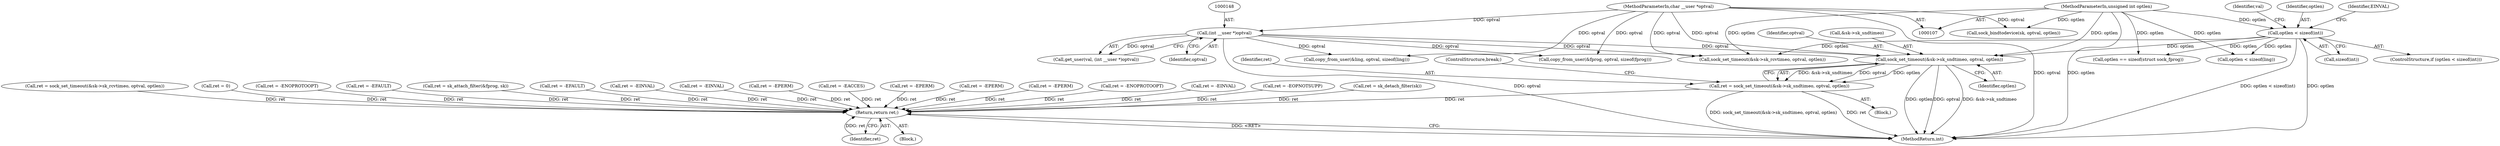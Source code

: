 digraph "0_linux_82981930125abfd39d7c8378a9cfdf5e1be2002b_0@pointer" {
"1000560" [label="(Call,sock_set_timeout(&sk->sk_sndtimeo, optval, optlen))"];
"1000147" [label="(Call,(int __user *)optval)"];
"1000111" [label="(MethodParameterIn,char __user *optval)"];
"1000137" [label="(Call,optlen < sizeof(int))"];
"1000112" [label="(MethodParameterIn,unsigned int optlen)"];
"1000558" [label="(Call,ret = sock_set_timeout(&sk->sk_sndtimeo, optval, optlen))"];
"1000680" [label="(Return,return ret;)"];
"1000673" [label="(Call,ret = -ENOPROTOOPT)"];
"1000558" [label="(Call,ret = sock_set_timeout(&sk->sk_sndtimeo, optval, optlen))"];
"1000569" [label="(Call,ret = -EINVAL)"];
"1000137" [label="(Call,optlen < sizeof(int))"];
"1000136" [label="(ControlStructure,if (optlen < sizeof(int)))"];
"1000561" [label="(Call,&sk->sk_sndtimeo)"];
"1000143" [label="(Identifier,EINVAL)"];
"1000681" [label="(Identifier,ret)"];
"1000146" [label="(Identifier,val)"];
"1000661" [label="(Call,ret = -EOPNOTSUPP)"];
"1000682" [label="(MethodReturn,int)"];
"1000113" [label="(Block,)"];
"1000559" [label="(Identifier,ret)"];
"1000145" [label="(Call,get_user(val, (int __user *)optval))"];
"1000585" [label="(Call,copy_from_user(&fprog, optval, sizeof(fprog)))"];
"1000132" [label="(Call,sock_bindtodevice(sk, optval, optlen))"];
"1000566" [label="(Identifier,optlen)"];
"1000680" [label="(Return,return ret;)"];
"1000111" [label="(MethodParameterIn,char __user *optval)"];
"1000567" [label="(ControlStructure,break;)"];
"1000600" [label="(Call,ret = sk_detach_filter(sk))"];
"1000574" [label="(Call,optlen == sizeof(struct sock_fprog))"];
"1000547" [label="(Call,ret = sock_set_timeout(&sk->sk_rcvtimeo, optval, optlen))"];
"1000124" [label="(Call,ret = 0)"];
"1000195" [label="(Call,ret = -ENOPROTOOPT)"];
"1000163" [label="(Block,)"];
"1000112" [label="(MethodParameterIn,unsigned int optlen)"];
"1000147" [label="(Call,(int __user *)optval)"];
"1000580" [label="(Call,ret = -EFAULT)"];
"1000592" [label="(Call,ret = sk_attach_filter(&fprog, sk))"];
"1000359" [label="(Call,optlen < sizeof(ling))"];
"1000377" [label="(Call,ret = -EFAULT)"];
"1000481" [label="(Call,ret = -EINVAL)"];
"1000560" [label="(Call,sock_set_timeout(&sk->sk_sndtimeo, optval, optlen))"];
"1000364" [label="(Call,ret = -EINVAL)"];
"1000139" [label="(Call,sizeof(int))"];
"1000627" [label="(Call,ret = -EPERM)"];
"1000171" [label="(Call,ret = -EACCES)"];
"1000370" [label="(Call,copy_from_user(&ling, optval, sizeof(ling)))"];
"1000352" [label="(Call,ret = -EPERM)"];
"1000549" [label="(Call,sock_set_timeout(&sk->sk_rcvtimeo, optval, optlen))"];
"1000149" [label="(Identifier,optval)"];
"1000138" [label="(Identifier,optlen)"];
"1000254" [label="(Call,ret = -EPERM)"];
"1000300" [label="(Call,ret = -EPERM)"];
"1000565" [label="(Identifier,optval)"];
"1000560" -> "1000558"  [label="AST: "];
"1000560" -> "1000566"  [label="CFG: "];
"1000561" -> "1000560"  [label="AST: "];
"1000565" -> "1000560"  [label="AST: "];
"1000566" -> "1000560"  [label="AST: "];
"1000558" -> "1000560"  [label="CFG: "];
"1000560" -> "1000682"  [label="DDG: optlen"];
"1000560" -> "1000682"  [label="DDG: optval"];
"1000560" -> "1000682"  [label="DDG: &sk->sk_sndtimeo"];
"1000560" -> "1000558"  [label="DDG: &sk->sk_sndtimeo"];
"1000560" -> "1000558"  [label="DDG: optval"];
"1000560" -> "1000558"  [label="DDG: optlen"];
"1000147" -> "1000560"  [label="DDG: optval"];
"1000111" -> "1000560"  [label="DDG: optval"];
"1000137" -> "1000560"  [label="DDG: optlen"];
"1000112" -> "1000560"  [label="DDG: optlen"];
"1000147" -> "1000145"  [label="AST: "];
"1000147" -> "1000149"  [label="CFG: "];
"1000148" -> "1000147"  [label="AST: "];
"1000149" -> "1000147"  [label="AST: "];
"1000145" -> "1000147"  [label="CFG: "];
"1000147" -> "1000682"  [label="DDG: optval"];
"1000147" -> "1000145"  [label="DDG: optval"];
"1000111" -> "1000147"  [label="DDG: optval"];
"1000147" -> "1000370"  [label="DDG: optval"];
"1000147" -> "1000549"  [label="DDG: optval"];
"1000147" -> "1000585"  [label="DDG: optval"];
"1000111" -> "1000107"  [label="AST: "];
"1000111" -> "1000682"  [label="DDG: optval"];
"1000111" -> "1000132"  [label="DDG: optval"];
"1000111" -> "1000370"  [label="DDG: optval"];
"1000111" -> "1000549"  [label="DDG: optval"];
"1000111" -> "1000585"  [label="DDG: optval"];
"1000137" -> "1000136"  [label="AST: "];
"1000137" -> "1000139"  [label="CFG: "];
"1000138" -> "1000137"  [label="AST: "];
"1000139" -> "1000137"  [label="AST: "];
"1000143" -> "1000137"  [label="CFG: "];
"1000146" -> "1000137"  [label="CFG: "];
"1000137" -> "1000682"  [label="DDG: optlen"];
"1000137" -> "1000682"  [label="DDG: optlen < sizeof(int)"];
"1000112" -> "1000137"  [label="DDG: optlen"];
"1000137" -> "1000359"  [label="DDG: optlen"];
"1000137" -> "1000549"  [label="DDG: optlen"];
"1000137" -> "1000574"  [label="DDG: optlen"];
"1000112" -> "1000107"  [label="AST: "];
"1000112" -> "1000682"  [label="DDG: optlen"];
"1000112" -> "1000132"  [label="DDG: optlen"];
"1000112" -> "1000359"  [label="DDG: optlen"];
"1000112" -> "1000549"  [label="DDG: optlen"];
"1000112" -> "1000574"  [label="DDG: optlen"];
"1000558" -> "1000163"  [label="AST: "];
"1000559" -> "1000558"  [label="AST: "];
"1000567" -> "1000558"  [label="CFG: "];
"1000558" -> "1000682"  [label="DDG: sock_set_timeout(&sk->sk_sndtimeo, optval, optlen)"];
"1000558" -> "1000682"  [label="DDG: ret"];
"1000558" -> "1000680"  [label="DDG: ret"];
"1000680" -> "1000113"  [label="AST: "];
"1000680" -> "1000681"  [label="CFG: "];
"1000681" -> "1000680"  [label="AST: "];
"1000682" -> "1000680"  [label="CFG: "];
"1000680" -> "1000682"  [label="DDG: <RET>"];
"1000681" -> "1000680"  [label="DDG: ret"];
"1000364" -> "1000680"  [label="DDG: ret"];
"1000547" -> "1000680"  [label="DDG: ret"];
"1000171" -> "1000680"  [label="DDG: ret"];
"1000124" -> "1000680"  [label="DDG: ret"];
"1000254" -> "1000680"  [label="DDG: ret"];
"1000661" -> "1000680"  [label="DDG: ret"];
"1000352" -> "1000680"  [label="DDG: ret"];
"1000627" -> "1000680"  [label="DDG: ret"];
"1000300" -> "1000680"  [label="DDG: ret"];
"1000673" -> "1000680"  [label="DDG: ret"];
"1000580" -> "1000680"  [label="DDG: ret"];
"1000195" -> "1000680"  [label="DDG: ret"];
"1000592" -> "1000680"  [label="DDG: ret"];
"1000600" -> "1000680"  [label="DDG: ret"];
"1000481" -> "1000680"  [label="DDG: ret"];
"1000569" -> "1000680"  [label="DDG: ret"];
"1000377" -> "1000680"  [label="DDG: ret"];
}
